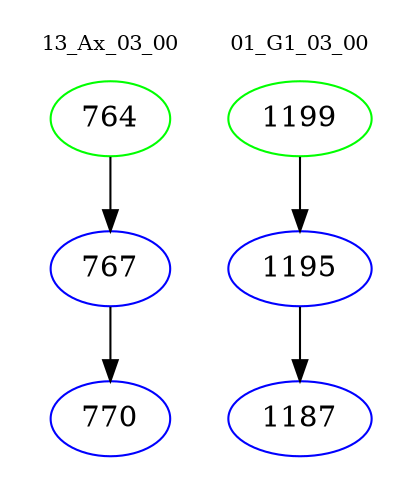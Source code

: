 digraph{
subgraph cluster_0 {
color = white
label = "13_Ax_03_00";
fontsize=10;
T0_764 [label="764", color="green"]
T0_764 -> T0_767 [color="black"]
T0_767 [label="767", color="blue"]
T0_767 -> T0_770 [color="black"]
T0_770 [label="770", color="blue"]
}
subgraph cluster_1 {
color = white
label = "01_G1_03_00";
fontsize=10;
T1_1199 [label="1199", color="green"]
T1_1199 -> T1_1195 [color="black"]
T1_1195 [label="1195", color="blue"]
T1_1195 -> T1_1187 [color="black"]
T1_1187 [label="1187", color="blue"]
}
}
